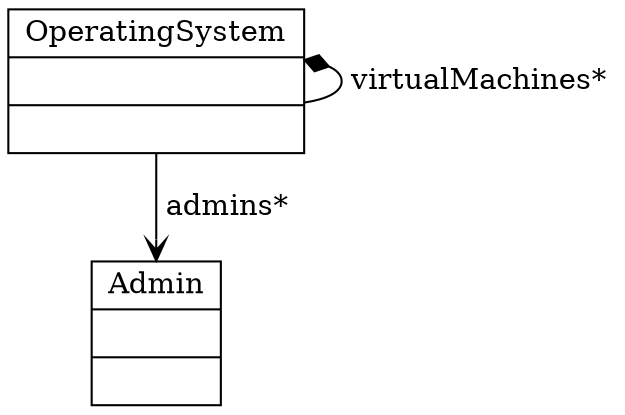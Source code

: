 digraph G {
	node[shape=record]
	edge[dir=back, arrowtail=empty]

	OperatingSystem[label = "{OperatingSystem||}"]
	Admin[label="{Admin||}"]

	OperatingSystem->OperatingSystem[label=" virtualMachines* ",arrowtail=diamond, name="e4"];
	OperatingSystem->Admin[label=" admins* ", dir=forward, arrowhead = vee, name="e5"];
}
